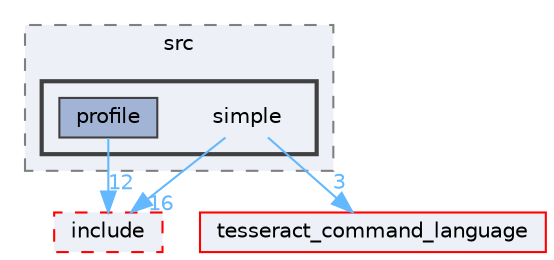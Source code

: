 digraph "tesseract_motion_planners/core/src/simple"
{
 // LATEX_PDF_SIZE
  bgcolor="transparent";
  edge [fontname=Helvetica,fontsize=10,labelfontname=Helvetica,labelfontsize=10];
  node [fontname=Helvetica,fontsize=10,shape=box,height=0.2,width=0.4];
  compound=true
  subgraph clusterdir_5f345c70c6628d517ad39b7fa6f27cf0 {
    graph [ bgcolor="#edf0f7", pencolor="grey50", label="src", fontname=Helvetica,fontsize=10 style="filled,dashed", URL="dir_5f345c70c6628d517ad39b7fa6f27cf0.html",tooltip=""]
  subgraph clusterdir_939277221587f2f0bdac73a0808b39fa {
    graph [ bgcolor="#edf0f7", pencolor="grey25", label="", fontname=Helvetica,fontsize=10 style="filled,bold", URL="dir_939277221587f2f0bdac73a0808b39fa.html",tooltip=""]
    dir_939277221587f2f0bdac73a0808b39fa [shape=plaintext, label="simple"];
  dir_4f82bf6ac79a9fb57af6afb301026434 [label="profile", fillcolor="#a2b4d6", color="grey25", style="filled", URL="dir_4f82bf6ac79a9fb57af6afb301026434.html",tooltip=""];
  }
  }
  dir_d1e60de41e683bed0b92ca30d9c9d9c7 [label="include", fillcolor="#edf0f7", color="red", style="filled,dashed", URL="dir_d1e60de41e683bed0b92ca30d9c9d9c7.html",tooltip=""];
  dir_fa47c2fa9b13a12fc195f1b83854b816 [label="tesseract_command_language", fillcolor="#edf0f7", color="red", style="filled", URL="dir_fa47c2fa9b13a12fc195f1b83854b816.html",tooltip=""];
  dir_939277221587f2f0bdac73a0808b39fa->dir_d1e60de41e683bed0b92ca30d9c9d9c7 [headlabel="16", labeldistance=1.5 headhref="dir_000045_000012.html" color="steelblue1" fontcolor="steelblue1"];
  dir_939277221587f2f0bdac73a0808b39fa->dir_fa47c2fa9b13a12fc195f1b83854b816 [headlabel="3", labeldistance=1.5 headhref="dir_000045_000060.html" color="steelblue1" fontcolor="steelblue1"];
  dir_4f82bf6ac79a9fb57af6afb301026434->dir_d1e60de41e683bed0b92ca30d9c9d9c7 [headlabel="12", labeldistance=1.5 headhref="dir_000031_000012.html" color="steelblue1" fontcolor="steelblue1"];
}

